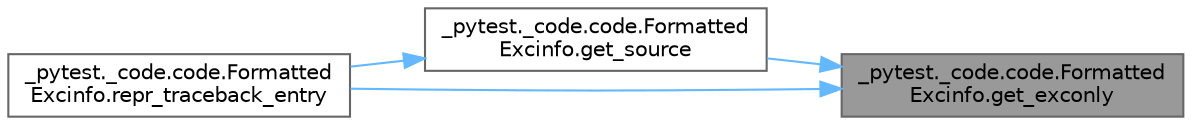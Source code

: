 digraph "_pytest._code.code.FormattedExcinfo.get_exconly"
{
 // LATEX_PDF_SIZE
  bgcolor="transparent";
  edge [fontname=Helvetica,fontsize=10,labelfontname=Helvetica,labelfontsize=10];
  node [fontname=Helvetica,fontsize=10,shape=box,height=0.2,width=0.4];
  rankdir="RL";
  Node1 [id="Node000001",label="_pytest._code.code.Formatted\lExcinfo.get_exconly",height=0.2,width=0.4,color="gray40", fillcolor="grey60", style="filled", fontcolor="black",tooltip=" "];
  Node1 -> Node2 [id="edge1_Node000001_Node000002",dir="back",color="steelblue1",style="solid",tooltip=" "];
  Node2 [id="Node000002",label="_pytest._code.code.Formatted\lExcinfo.get_source",height=0.2,width=0.4,color="grey40", fillcolor="white", style="filled",URL="$class__pytest_1_1__code_1_1code_1_1_formatted_excinfo.html#a3d8b42f3c30f93b6e588981338e92338",tooltip=" "];
  Node2 -> Node3 [id="edge2_Node000002_Node000003",dir="back",color="steelblue1",style="solid",tooltip=" "];
  Node3 [id="Node000003",label="_pytest._code.code.Formatted\lExcinfo.repr_traceback_entry",height=0.2,width=0.4,color="grey40", fillcolor="white", style="filled",URL="$class__pytest_1_1__code_1_1code_1_1_formatted_excinfo.html#a4c2b10c95c0324ae7d63ccd7577e21e8",tooltip=" "];
  Node1 -> Node3 [id="edge3_Node000001_Node000003",dir="back",color="steelblue1",style="solid",tooltip=" "];
}
